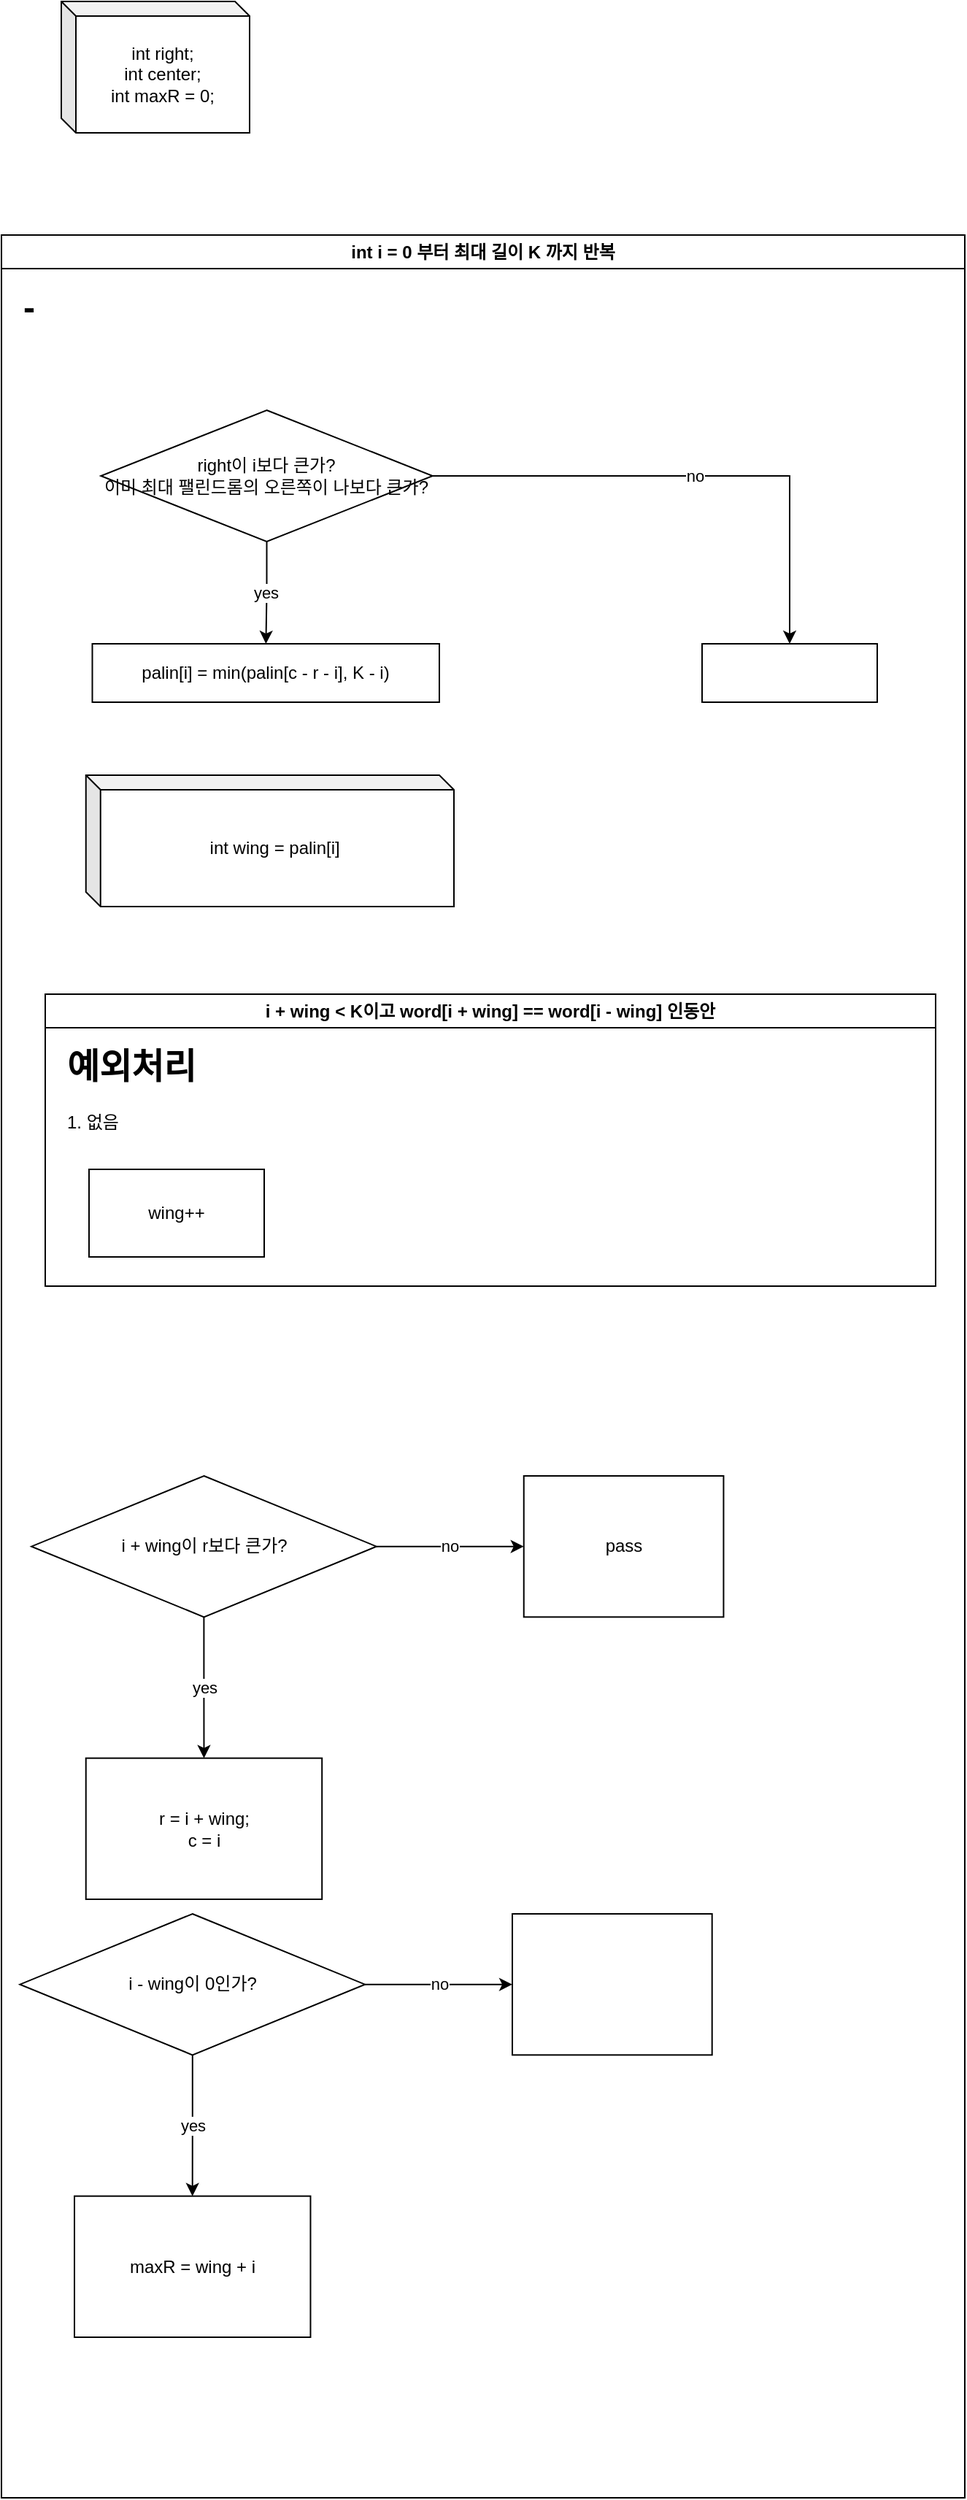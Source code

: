<mxfile version="22.1.16" type="device">
  <diagram name="페이지-1" id="Po1tcjolKozCcQ9aZk88">
    <mxGraphModel dx="843" dy="509" grid="1" gridSize="10" guides="1" tooltips="1" connect="1" arrows="1" fold="1" page="1" pageScale="1" pageWidth="827" pageHeight="1169" math="0" shadow="0">
      <root>
        <mxCell id="0" />
        <mxCell id="1" parent="0" />
        <mxCell id="7qJSOpAyZXzHLOLVoJ0I-3" value="int right;&lt;br&gt;int center;&lt;br&gt;int maxR = 0;" style="shape=cube;whiteSpace=wrap;html=1;boundedLbl=1;backgroundOutline=1;darkOpacity=0.05;darkOpacity2=0.1;size=10;" vertex="1" parent="1">
          <mxGeometry x="141" y="130" width="129" height="90" as="geometry" />
        </mxCell>
        <mxCell id="7qJSOpAyZXzHLOLVoJ0I-1" value="int i = 0 부터 최대 길이 K 까지 반복" style="swimlane;whiteSpace=wrap;html=1;" vertex="1" parent="1">
          <mxGeometry x="100" y="290" width="660" height="1550" as="geometry" />
        </mxCell>
        <mxCell id="7qJSOpAyZXzHLOLVoJ0I-2" value="&lt;h1&gt;-&lt;/h1&gt;" style="text;html=1;strokeColor=none;fillColor=none;spacing=5;spacingTop=-20;whiteSpace=wrap;overflow=hidden;rounded=0;" vertex="1" parent="7qJSOpAyZXzHLOLVoJ0I-1">
          <mxGeometry x="10" y="30" width="386" height="120" as="geometry" />
        </mxCell>
        <mxCell id="7qJSOpAyZXzHLOLVoJ0I-5" value="right이 i보다 큰가?&lt;br&gt;이미 최대 팰린드롬의 오른쪽이 나보다 큰가?" style="rhombus;whiteSpace=wrap;html=1;" vertex="1" parent="7qJSOpAyZXzHLOLVoJ0I-1">
          <mxGeometry x="68.118" y="120" width="227.256" height="90.0" as="geometry" />
        </mxCell>
        <mxCell id="7qJSOpAyZXzHLOLVoJ0I-6" value="palin[i] = min(palin[c - r - i], K - i)" style="whiteSpace=wrap;html=1;rounded=0;" vertex="1" parent="7qJSOpAyZXzHLOLVoJ0I-1">
          <mxGeometry x="62.25" y="280" width="237.75" height="40" as="geometry" />
        </mxCell>
        <mxCell id="7qJSOpAyZXzHLOLVoJ0I-7" value="yes" style="edgeStyle=orthogonalEdgeStyle;rounded=0;orthogonalLoop=1;jettySize=auto;html=1;" edge="1" parent="7qJSOpAyZXzHLOLVoJ0I-1" source="7qJSOpAyZXzHLOLVoJ0I-5" target="7qJSOpAyZXzHLOLVoJ0I-6">
          <mxGeometry relative="1" as="geometry" />
        </mxCell>
        <mxCell id="7qJSOpAyZXzHLOLVoJ0I-8" value="" style="whiteSpace=wrap;html=1;rounded=0;" vertex="1" parent="7qJSOpAyZXzHLOLVoJ0I-1">
          <mxGeometry x="480" y="280" width="120" height="40" as="geometry" />
        </mxCell>
        <mxCell id="7qJSOpAyZXzHLOLVoJ0I-9" value="no" style="edgeStyle=orthogonalEdgeStyle;rounded=0;orthogonalLoop=1;jettySize=auto;html=1;" edge="1" parent="7qJSOpAyZXzHLOLVoJ0I-1" source="7qJSOpAyZXzHLOLVoJ0I-5" target="7qJSOpAyZXzHLOLVoJ0I-8">
          <mxGeometry relative="1" as="geometry" />
        </mxCell>
        <mxCell id="7qJSOpAyZXzHLOLVoJ0I-11" value="i + wing &amp;lt; K이고 word[i + wing] == word[i - wing] 인동안" style="swimlane;whiteSpace=wrap;html=1;" vertex="1" parent="7qJSOpAyZXzHLOLVoJ0I-1">
          <mxGeometry x="30" y="520" width="610" height="200" as="geometry" />
        </mxCell>
        <mxCell id="7qJSOpAyZXzHLOLVoJ0I-12" value="&lt;h1&gt;예외처리&lt;/h1&gt;&lt;p&gt;1. 없음&lt;/p&gt;" style="text;html=1;strokeColor=none;fillColor=none;spacing=5;spacingTop=-20;whiteSpace=wrap;overflow=hidden;rounded=0;" vertex="1" parent="7qJSOpAyZXzHLOLVoJ0I-11">
          <mxGeometry x="10" y="30" width="386" height="120" as="geometry" />
        </mxCell>
        <mxCell id="7qJSOpAyZXzHLOLVoJ0I-15" value="wing++" style="rounded=0;whiteSpace=wrap;html=1;" vertex="1" parent="7qJSOpAyZXzHLOLVoJ0I-11">
          <mxGeometry x="30" y="120" width="120" height="60" as="geometry" />
        </mxCell>
        <mxCell id="7qJSOpAyZXzHLOLVoJ0I-13" value="int wing = palin[i]&amp;nbsp;" style="shape=cube;whiteSpace=wrap;html=1;boundedLbl=1;backgroundOutline=1;darkOpacity=0.05;darkOpacity2=0.1;size=10;" vertex="1" parent="7qJSOpAyZXzHLOLVoJ0I-1">
          <mxGeometry x="57.87" y="370" width="252.13" height="90" as="geometry" />
        </mxCell>
        <mxCell id="7qJSOpAyZXzHLOLVoJ0I-16" value="" style="group" vertex="1" connectable="0" parent="7qJSOpAyZXzHLOLVoJ0I-1">
          <mxGeometry x="57.87" y="850" width="436.85" height="290" as="geometry" />
        </mxCell>
        <mxCell id="7qJSOpAyZXzHLOLVoJ0I-17" value="i + wing이 r보다 큰가?" style="rhombus;whiteSpace=wrap;html=1;" vertex="1" parent="7qJSOpAyZXzHLOLVoJ0I-16">
          <mxGeometry x="-37.322" width="236.373" height="96.667" as="geometry" />
        </mxCell>
        <mxCell id="7qJSOpAyZXzHLOLVoJ0I-18" value="r = i + wing;&lt;br&gt;c = i" style="whiteSpace=wrap;html=1;rounded=0;" vertex="1" parent="7qJSOpAyZXzHLOLVoJ0I-16">
          <mxGeometry y="193.333" width="161.729" height="96.667" as="geometry" />
        </mxCell>
        <mxCell id="7qJSOpAyZXzHLOLVoJ0I-19" value="yes" style="edgeStyle=orthogonalEdgeStyle;rounded=0;orthogonalLoop=1;jettySize=auto;html=1;" edge="1" parent="7qJSOpAyZXzHLOLVoJ0I-16" source="7qJSOpAyZXzHLOLVoJ0I-17" target="7qJSOpAyZXzHLOLVoJ0I-18">
          <mxGeometry relative="1" as="geometry" />
        </mxCell>
        <mxCell id="7qJSOpAyZXzHLOLVoJ0I-20" value="pass" style="whiteSpace=wrap;html=1;rounded=0;" vertex="1" parent="7qJSOpAyZXzHLOLVoJ0I-16">
          <mxGeometry x="300.003" width="136.847" height="96.667" as="geometry" />
        </mxCell>
        <mxCell id="7qJSOpAyZXzHLOLVoJ0I-21" value="no" style="edgeStyle=orthogonalEdgeStyle;rounded=0;orthogonalLoop=1;jettySize=auto;html=1;" edge="1" parent="7qJSOpAyZXzHLOLVoJ0I-16" source="7qJSOpAyZXzHLOLVoJ0I-17" target="7qJSOpAyZXzHLOLVoJ0I-20">
          <mxGeometry relative="1" as="geometry" />
        </mxCell>
        <mxCell id="7qJSOpAyZXzHLOLVoJ0I-23" value="" style="group" vertex="1" connectable="0" parent="7qJSOpAyZXzHLOLVoJ0I-1">
          <mxGeometry x="50" y="1150" width="436.85" height="290" as="geometry" />
        </mxCell>
        <mxCell id="7qJSOpAyZXzHLOLVoJ0I-24" value="i - wing이 0인가?" style="rhombus;whiteSpace=wrap;html=1;" vertex="1" parent="7qJSOpAyZXzHLOLVoJ0I-23">
          <mxGeometry x="-37.322" width="236.373" height="96.667" as="geometry" />
        </mxCell>
        <mxCell id="7qJSOpAyZXzHLOLVoJ0I-25" value="maxR = wing + i" style="whiteSpace=wrap;html=1;rounded=0;" vertex="1" parent="7qJSOpAyZXzHLOLVoJ0I-23">
          <mxGeometry y="193.333" width="161.729" height="96.667" as="geometry" />
        </mxCell>
        <mxCell id="7qJSOpAyZXzHLOLVoJ0I-26" value="yes" style="edgeStyle=orthogonalEdgeStyle;rounded=0;orthogonalLoop=1;jettySize=auto;html=1;" edge="1" parent="7qJSOpAyZXzHLOLVoJ0I-23" source="7qJSOpAyZXzHLOLVoJ0I-24" target="7qJSOpAyZXzHLOLVoJ0I-25">
          <mxGeometry relative="1" as="geometry" />
        </mxCell>
        <mxCell id="7qJSOpAyZXzHLOLVoJ0I-27" value="" style="whiteSpace=wrap;html=1;rounded=0;" vertex="1" parent="7qJSOpAyZXzHLOLVoJ0I-23">
          <mxGeometry x="300.003" width="136.847" height="96.667" as="geometry" />
        </mxCell>
        <mxCell id="7qJSOpAyZXzHLOLVoJ0I-28" value="no" style="edgeStyle=orthogonalEdgeStyle;rounded=0;orthogonalLoop=1;jettySize=auto;html=1;" edge="1" parent="7qJSOpAyZXzHLOLVoJ0I-23" source="7qJSOpAyZXzHLOLVoJ0I-24" target="7qJSOpAyZXzHLOLVoJ0I-27">
          <mxGeometry relative="1" as="geometry" />
        </mxCell>
      </root>
    </mxGraphModel>
  </diagram>
</mxfile>
